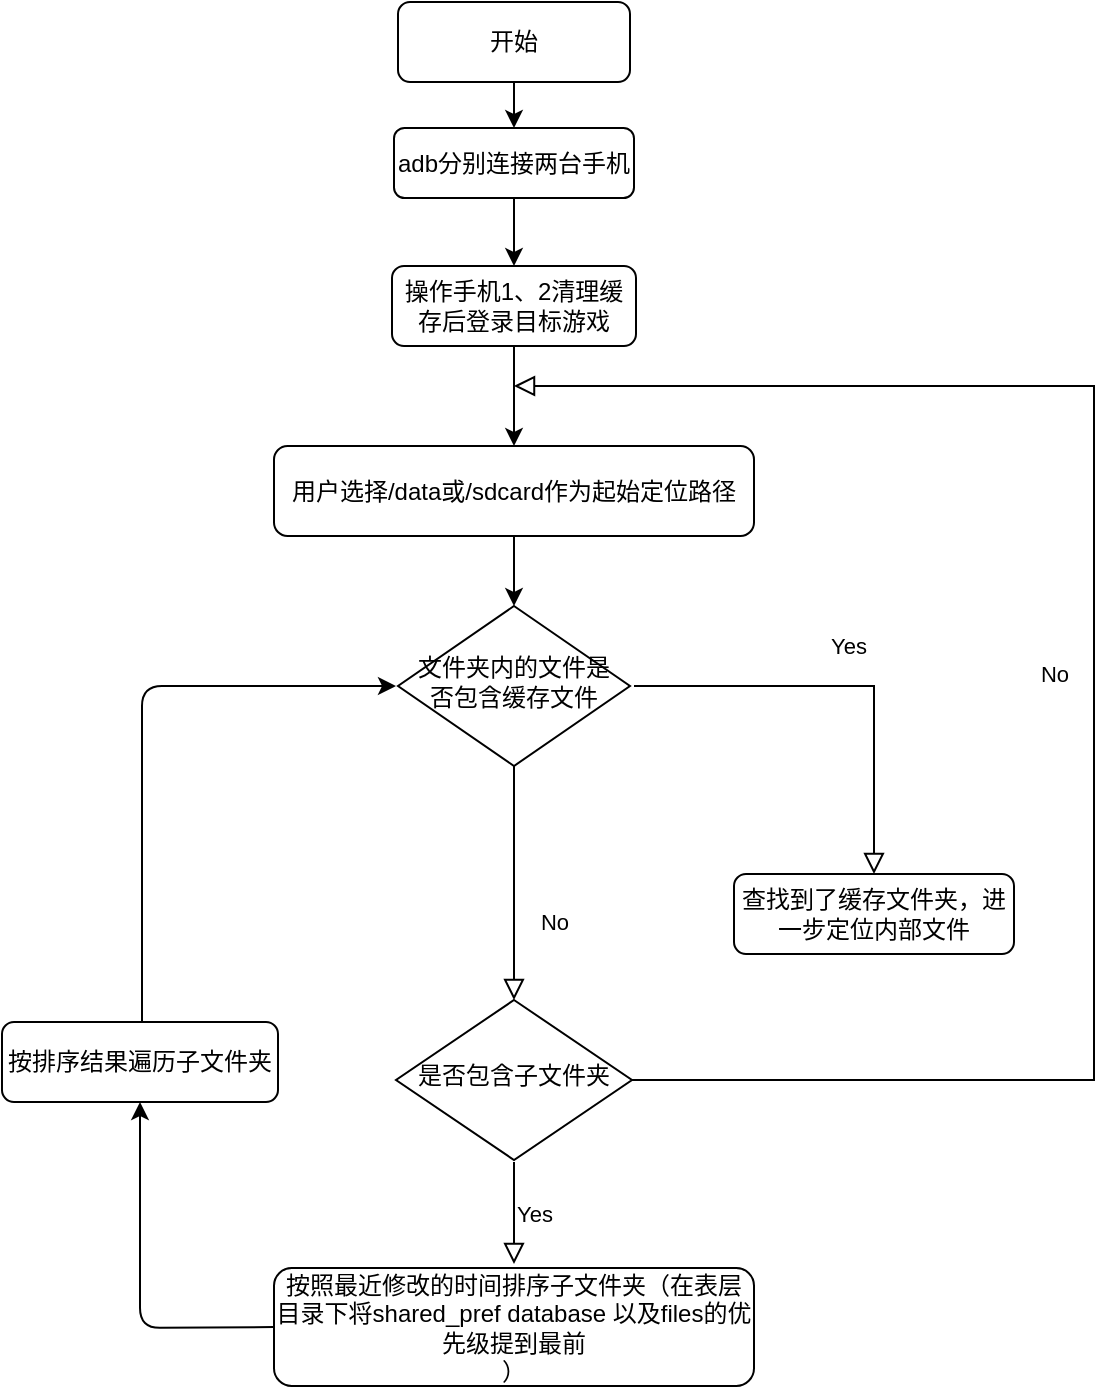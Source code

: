 <mxfile version="14.0.0" type="github">
  <diagram id="C5RBs43oDa-KdzZeNtuy" name="Page-1">
    <mxGraphModel dx="2129" dy="581" grid="1" gridSize="10" guides="1" tooltips="1" connect="1" arrows="1" fold="1" page="1" pageScale="1" pageWidth="827" pageHeight="1169" math="0" shadow="0">
      <root>
        <mxCell id="WIyWlLk6GJQsqaUBKTNV-0" />
        <mxCell id="WIyWlLk6GJQsqaUBKTNV-1" parent="WIyWlLk6GJQsqaUBKTNV-0" />
        <mxCell id="EbzKgd6OAm9vfISyV2fN-3" value="" style="edgeStyle=orthogonalEdgeStyle;rounded=0;orthogonalLoop=1;jettySize=auto;html=1;" edge="1" parent="WIyWlLk6GJQsqaUBKTNV-1" source="WIyWlLk6GJQsqaUBKTNV-3" target="EbzKgd6OAm9vfISyV2fN-1">
          <mxGeometry relative="1" as="geometry" />
        </mxCell>
        <mxCell id="WIyWlLk6GJQsqaUBKTNV-3" value="开始" style="rounded=1;whiteSpace=wrap;html=1;fontSize=12;glass=0;strokeWidth=1;shadow=0;" parent="WIyWlLk6GJQsqaUBKTNV-1" vertex="1">
          <mxGeometry x="162" y="18" width="116" height="40" as="geometry" />
        </mxCell>
        <mxCell id="Gi-niLugF8dRM-M3lC_h-5" style="edgeStyle=orthogonalEdgeStyle;rounded=0;orthogonalLoop=1;jettySize=auto;html=1;" parent="WIyWlLk6GJQsqaUBKTNV-1" edge="1">
          <mxGeometry relative="1" as="geometry">
            <mxPoint x="209" y="130" as="targetPoint" />
            <mxPoint x="209" y="130" as="sourcePoint" />
          </mxGeometry>
        </mxCell>
        <mxCell id="Gi-niLugF8dRM-M3lC_h-10" value="" style="edgeStyle=orthogonalEdgeStyle;rounded=0;orthogonalLoop=1;jettySize=auto;html=1;" parent="WIyWlLk6GJQsqaUBKTNV-1" source="Gi-niLugF8dRM-M3lC_h-1" target="Gi-niLugF8dRM-M3lC_h-7" edge="1">
          <mxGeometry relative="1" as="geometry" />
        </mxCell>
        <mxCell id="Gi-niLugF8dRM-M3lC_h-1" value="操作手机1、2清理缓存后登录目标游戏" style="rounded=1;whiteSpace=wrap;html=1;fontSize=12;glass=0;strokeWidth=1;shadow=0;" parent="WIyWlLk6GJQsqaUBKTNV-1" vertex="1">
          <mxGeometry x="159" y="150" width="122" height="40" as="geometry" />
        </mxCell>
        <mxCell id="Gi-niLugF8dRM-M3lC_h-13" value="" style="edgeStyle=orthogonalEdgeStyle;rounded=0;orthogonalLoop=1;jettySize=auto;html=1;" parent="WIyWlLk6GJQsqaUBKTNV-1" source="Gi-niLugF8dRM-M3lC_h-7" target="Gi-niLugF8dRM-M3lC_h-11" edge="1">
          <mxGeometry relative="1" as="geometry" />
        </mxCell>
        <mxCell id="Gi-niLugF8dRM-M3lC_h-7" value="用户选择/data或/sdcard作为起始定位路径" style="rounded=1;whiteSpace=wrap;html=1;fontSize=12;glass=0;strokeWidth=1;shadow=0;" parent="WIyWlLk6GJQsqaUBKTNV-1" vertex="1">
          <mxGeometry x="100" y="240" width="240" height="45" as="geometry" />
        </mxCell>
        <mxCell id="Gi-niLugF8dRM-M3lC_h-11" value="文件夹内的文件是否包含缓存文件" style="rhombus;whiteSpace=wrap;html=1;shadow=0;fontFamily=Helvetica;fontSize=12;align=center;strokeWidth=1;spacing=6;spacingTop=-4;" parent="WIyWlLk6GJQsqaUBKTNV-1" vertex="1">
          <mxGeometry x="162" y="320" width="116" height="80" as="geometry" />
        </mxCell>
        <mxCell id="Gi-niLugF8dRM-M3lC_h-14" value="查找到了缓存文件夹，进一步定位内部文件" style="rounded=1;whiteSpace=wrap;html=1;fontSize=12;glass=0;strokeWidth=1;shadow=0;" parent="WIyWlLk6GJQsqaUBKTNV-1" vertex="1">
          <mxGeometry x="330" y="454" width="140" height="40" as="geometry" />
        </mxCell>
        <mxCell id="Gi-niLugF8dRM-M3lC_h-16" value="Yes" style="rounded=0;html=1;jettySize=auto;orthogonalLoop=1;fontSize=11;endArrow=block;endFill=0;endSize=8;strokeWidth=1;shadow=0;labelBackgroundColor=none;edgeStyle=orthogonalEdgeStyle;entryX=0.5;entryY=0;entryDx=0;entryDy=0;" parent="WIyWlLk6GJQsqaUBKTNV-1" target="Gi-niLugF8dRM-M3lC_h-14" edge="1">
          <mxGeometry y="20" relative="1" as="geometry">
            <mxPoint as="offset" />
            <mxPoint x="280" y="360" as="sourcePoint" />
            <mxPoint x="666" y="544" as="targetPoint" />
            <Array as="points">
              <mxPoint x="400" y="360" />
              <mxPoint x="400" y="454" />
            </Array>
          </mxGeometry>
        </mxCell>
        <mxCell id="Gi-niLugF8dRM-M3lC_h-19" value="No" style="rounded=0;html=1;jettySize=auto;orthogonalLoop=1;fontSize=11;endArrow=block;endFill=0;endSize=8;strokeWidth=1;shadow=0;labelBackgroundColor=none;edgeStyle=orthogonalEdgeStyle;exitX=0.5;exitY=1;exitDx=0;exitDy=0;" parent="WIyWlLk6GJQsqaUBKTNV-1" source="Gi-niLugF8dRM-M3lC_h-11" edge="1">
          <mxGeometry x="0.333" y="20" relative="1" as="geometry">
            <mxPoint as="offset" />
            <mxPoint x="220" y="467" as="sourcePoint" />
            <mxPoint x="220" y="517" as="targetPoint" />
          </mxGeometry>
        </mxCell>
        <mxCell id="Gi-niLugF8dRM-M3lC_h-17" value="按照最近修改的时间排序子文件夹（在表层目录下将shared_pref database 以及files的优先级提到最前&lt;br&gt;）" style="rounded=1;whiteSpace=wrap;html=1;fontSize=12;glass=0;strokeWidth=1;shadow=0;" parent="WIyWlLk6GJQsqaUBKTNV-1" vertex="1">
          <mxGeometry x="100" y="651" width="240" height="59" as="geometry" />
        </mxCell>
        <mxCell id="Gi-niLugF8dRM-M3lC_h-24" value="是否包含子文件夹" style="rhombus;whiteSpace=wrap;html=1;shadow=0;fontFamily=Helvetica;fontSize=12;align=center;strokeWidth=1;spacing=6;spacingTop=-4;" parent="WIyWlLk6GJQsqaUBKTNV-1" vertex="1">
          <mxGeometry x="161" y="517" width="118" height="80" as="geometry" />
        </mxCell>
        <mxCell id="Gi-niLugF8dRM-M3lC_h-35" value="" style="endArrow=classic;html=1;entryX=0;entryY=0.5;entryDx=0;entryDy=0;" parent="WIyWlLk6GJQsqaUBKTNV-1" edge="1">
          <mxGeometry width="50" height="50" relative="1" as="geometry">
            <mxPoint x="34" y="530" as="sourcePoint" />
            <mxPoint x="161" y="360" as="targetPoint" />
            <Array as="points">
              <mxPoint x="34" y="360" />
            </Array>
          </mxGeometry>
        </mxCell>
        <mxCell id="Gi-niLugF8dRM-M3lC_h-39" value="Yes" style="edgeStyle=orthogonalEdgeStyle;rounded=0;html=1;jettySize=auto;orthogonalLoop=1;fontSize=11;endArrow=block;endFill=0;endSize=8;strokeWidth=1;shadow=0;labelBackgroundColor=none;" parent="WIyWlLk6GJQsqaUBKTNV-1" edge="1">
          <mxGeometry y="10" relative="1" as="geometry">
            <mxPoint as="offset" />
            <mxPoint x="220" y="598" as="sourcePoint" />
            <mxPoint x="220" y="649" as="targetPoint" />
          </mxGeometry>
        </mxCell>
        <mxCell id="Gi-niLugF8dRM-M3lC_h-40" value="按排序结果遍历子文件夹" style="rounded=1;whiteSpace=wrap;html=1;fontSize=12;glass=0;strokeWidth=1;shadow=0;" parent="WIyWlLk6GJQsqaUBKTNV-1" vertex="1">
          <mxGeometry x="-36" y="528" width="138" height="40" as="geometry" />
        </mxCell>
        <mxCell id="Gi-niLugF8dRM-M3lC_h-42" value="" style="endArrow=classic;html=1;entryX=0.5;entryY=1;entryDx=0;entryDy=0;exitX=0;exitY=0.5;exitDx=0;exitDy=0;" parent="WIyWlLk6GJQsqaUBKTNV-1" source="Gi-niLugF8dRM-M3lC_h-17" target="Gi-niLugF8dRM-M3lC_h-40" edge="1">
          <mxGeometry width="50" height="50" relative="1" as="geometry">
            <mxPoint x="150" y="667" as="sourcePoint" />
            <mxPoint x="480" y="607" as="targetPoint" />
            <Array as="points">
              <mxPoint x="33" y="681" />
            </Array>
          </mxGeometry>
        </mxCell>
        <mxCell id="Gi-niLugF8dRM-M3lC_h-44" value="No" style="rounded=0;html=1;jettySize=auto;orthogonalLoop=1;fontSize=11;endArrow=block;endFill=0;endSize=8;strokeWidth=1;shadow=0;labelBackgroundColor=none;edgeStyle=orthogonalEdgeStyle;exitX=1;exitY=0.5;exitDx=0;exitDy=0;" parent="WIyWlLk6GJQsqaUBKTNV-1" source="Gi-niLugF8dRM-M3lC_h-24" edge="1">
          <mxGeometry y="20" relative="1" as="geometry">
            <mxPoint as="offset" />
            <mxPoint x="330" y="560" as="sourcePoint" />
            <mxPoint x="220" y="210" as="targetPoint" />
            <Array as="points">
              <mxPoint x="510" y="557" />
              <mxPoint x="510" y="210" />
            </Array>
          </mxGeometry>
        </mxCell>
        <mxCell id="EbzKgd6OAm9vfISyV2fN-4" value="" style="edgeStyle=orthogonalEdgeStyle;rounded=0;orthogonalLoop=1;jettySize=auto;html=1;" edge="1" parent="WIyWlLk6GJQsqaUBKTNV-1" source="EbzKgd6OAm9vfISyV2fN-1">
          <mxGeometry relative="1" as="geometry">
            <mxPoint x="220" y="150" as="targetPoint" />
          </mxGeometry>
        </mxCell>
        <mxCell id="EbzKgd6OAm9vfISyV2fN-1" value="adb分别连接两台手机" style="rounded=1;whiteSpace=wrap;html=1;fontSize=12;glass=0;strokeWidth=1;shadow=0;" vertex="1" parent="WIyWlLk6GJQsqaUBKTNV-1">
          <mxGeometry x="160" y="81" width="120" height="35" as="geometry" />
        </mxCell>
      </root>
    </mxGraphModel>
  </diagram>
</mxfile>
